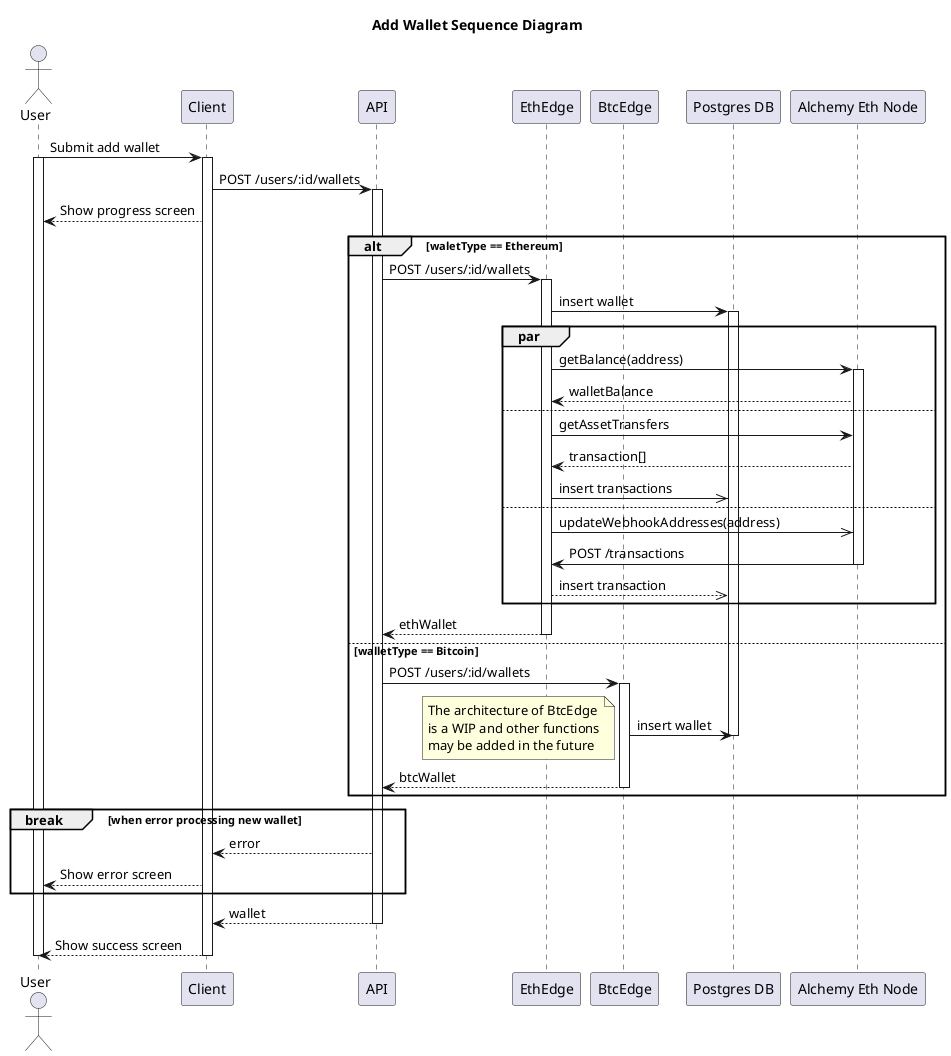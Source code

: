 @startuml

title Add Wallet Sequence Diagram

actor User
participant Client
participant API
participant EthEdge
participant BtcEdge
participant "Postgres DB"
participant "Alchemy Eth Node"

User -> Client: Submit add wallet
activate User
activate Client
Client -> API: POST /users/:id/wallets
activate API
Client --> User: Show progress screen
alt waletType == Ethereum
    API -> EthEdge: POST /users/:id/wallets
    activate EthEdge
    EthEdge -> "Postgres DB": insert wallet
    activate "Postgres DB"

    par
        EthEdge -> "Alchemy Eth Node": getBalance(address)
        activate "Alchemy Eth Node"
        "Alchemy Eth Node" --> EthEdge: walletBalance
    else
        EthEdge -> "Alchemy Eth Node": getAssetTransfers
        "Alchemy Eth Node" --> EthEdge: transaction[]
        EthEdge ->> "Postgres DB": insert transactions
    else
        EthEdge ->> "Alchemy Eth Node": updateWebhookAddresses(address)
        "Alchemy Eth Node" -> EthEdge: POST /transactions
        deactivate "Alchemy Eth Node"
        EthEdge -->> "Postgres DB": insert transaction
    end

    EthEdge --> API: ethWallet
    deactivate EthEdge
else walletType == Bitcoin
    API -> BtcEdge: POST /users/:id/wallets
    activate BtcEdge
    BtcEdge -> "Postgres DB": insert wallet
    deactivate "Postgres DB"
    note left: The architecture of BtcEdge\nis a WIP and other functions\nmay be added in the future

    BtcEdge --> API: btcWallet
    deactivate BtcEdge
end

break when error processing new wallet
    API --> Client: error
    Client --> User: Show error screen
end

API --> Client: wallet
deactivate API
Client --> User: Show success screen
deactivate Client
deactivate User

@enduml
